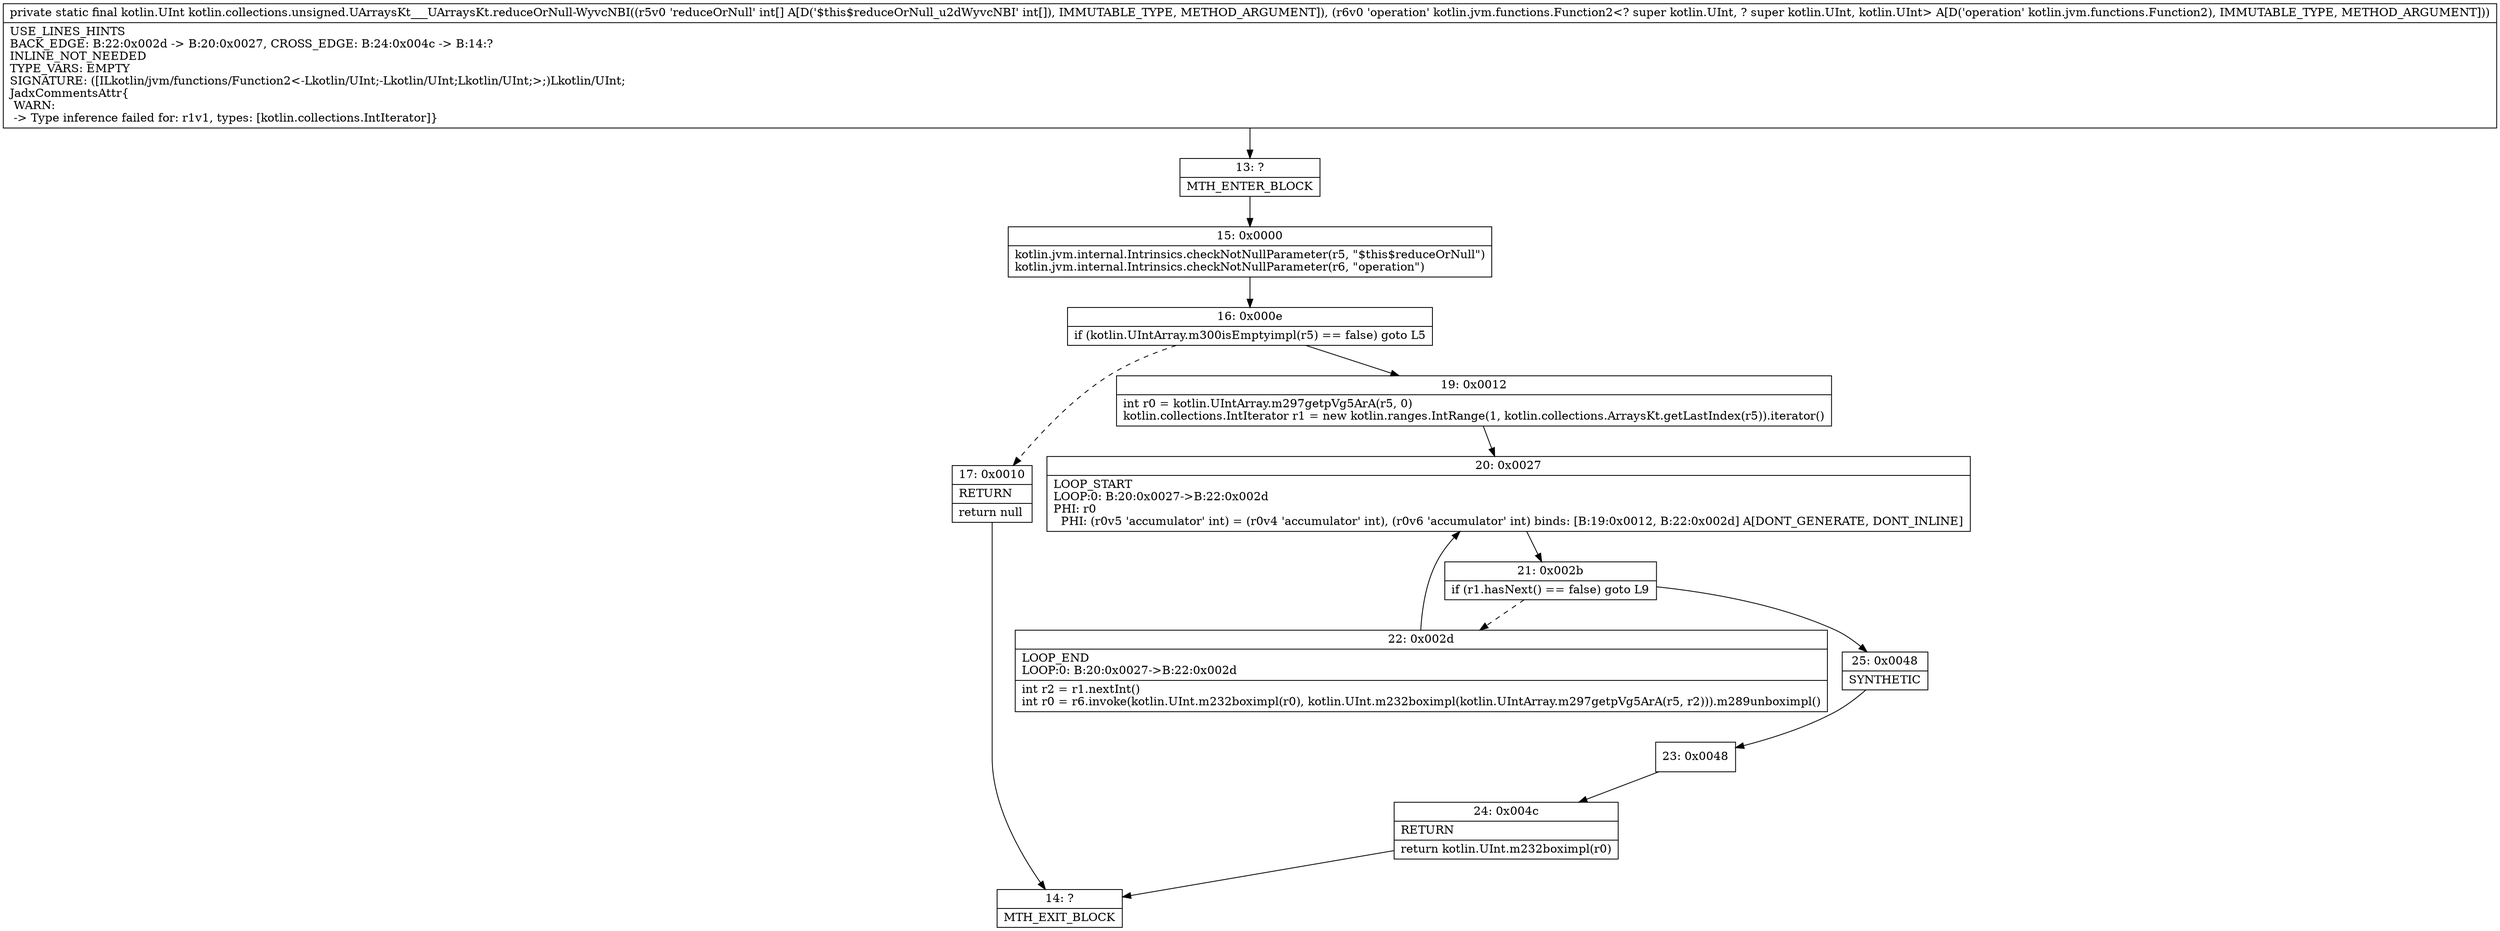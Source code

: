 digraph "CFG forkotlin.collections.unsigned.UArraysKt___UArraysKt.reduceOrNull\-WyvcNBI([ILkotlin\/jvm\/functions\/Function2;)Lkotlin\/UInt;" {
Node_13 [shape=record,label="{13\:\ ?|MTH_ENTER_BLOCK\l}"];
Node_15 [shape=record,label="{15\:\ 0x0000|kotlin.jvm.internal.Intrinsics.checkNotNullParameter(r5, \"$this$reduceOrNull\")\lkotlin.jvm.internal.Intrinsics.checkNotNullParameter(r6, \"operation\")\l}"];
Node_16 [shape=record,label="{16\:\ 0x000e|if (kotlin.UIntArray.m300isEmptyimpl(r5) == false) goto L5\l}"];
Node_17 [shape=record,label="{17\:\ 0x0010|RETURN\l|return null\l}"];
Node_14 [shape=record,label="{14\:\ ?|MTH_EXIT_BLOCK\l}"];
Node_19 [shape=record,label="{19\:\ 0x0012|int r0 = kotlin.UIntArray.m297getpVg5ArA(r5, 0)\lkotlin.collections.IntIterator r1 = new kotlin.ranges.IntRange(1, kotlin.collections.ArraysKt.getLastIndex(r5)).iterator()\l}"];
Node_20 [shape=record,label="{20\:\ 0x0027|LOOP_START\lLOOP:0: B:20:0x0027\-\>B:22:0x002d\lPHI: r0 \l  PHI: (r0v5 'accumulator' int) = (r0v4 'accumulator' int), (r0v6 'accumulator' int) binds: [B:19:0x0012, B:22:0x002d] A[DONT_GENERATE, DONT_INLINE]\l}"];
Node_21 [shape=record,label="{21\:\ 0x002b|if (r1.hasNext() == false) goto L9\l}"];
Node_22 [shape=record,label="{22\:\ 0x002d|LOOP_END\lLOOP:0: B:20:0x0027\-\>B:22:0x002d\l|int r2 = r1.nextInt()\lint r0 = r6.invoke(kotlin.UInt.m232boximpl(r0), kotlin.UInt.m232boximpl(kotlin.UIntArray.m297getpVg5ArA(r5, r2))).m289unboximpl()\l}"];
Node_25 [shape=record,label="{25\:\ 0x0048|SYNTHETIC\l}"];
Node_23 [shape=record,label="{23\:\ 0x0048}"];
Node_24 [shape=record,label="{24\:\ 0x004c|RETURN\l|return kotlin.UInt.m232boximpl(r0)\l}"];
MethodNode[shape=record,label="{private static final kotlin.UInt kotlin.collections.unsigned.UArraysKt___UArraysKt.reduceOrNull\-WyvcNBI((r5v0 'reduceOrNull' int[] A[D('$this$reduceOrNull_u2dWyvcNBI' int[]), IMMUTABLE_TYPE, METHOD_ARGUMENT]), (r6v0 'operation' kotlin.jvm.functions.Function2\<? super kotlin.UInt, ? super kotlin.UInt, kotlin.UInt\> A[D('operation' kotlin.jvm.functions.Function2), IMMUTABLE_TYPE, METHOD_ARGUMENT]))  | USE_LINES_HINTS\lBACK_EDGE: B:22:0x002d \-\> B:20:0x0027, CROSS_EDGE: B:24:0x004c \-\> B:14:?\lINLINE_NOT_NEEDED\lTYPE_VARS: EMPTY\lSIGNATURE: ([ILkotlin\/jvm\/functions\/Function2\<\-Lkotlin\/UInt;\-Lkotlin\/UInt;Lkotlin\/UInt;\>;)Lkotlin\/UInt;\lJadxCommentsAttr\{\l WARN: \l \-\> Type inference failed for: r1v1, types: [kotlin.collections.IntIterator]\}\l}"];
MethodNode -> Node_13;Node_13 -> Node_15;
Node_15 -> Node_16;
Node_16 -> Node_17[style=dashed];
Node_16 -> Node_19;
Node_17 -> Node_14;
Node_19 -> Node_20;
Node_20 -> Node_21;
Node_21 -> Node_22[style=dashed];
Node_21 -> Node_25;
Node_22 -> Node_20;
Node_25 -> Node_23;
Node_23 -> Node_24;
Node_24 -> Node_14;
}

